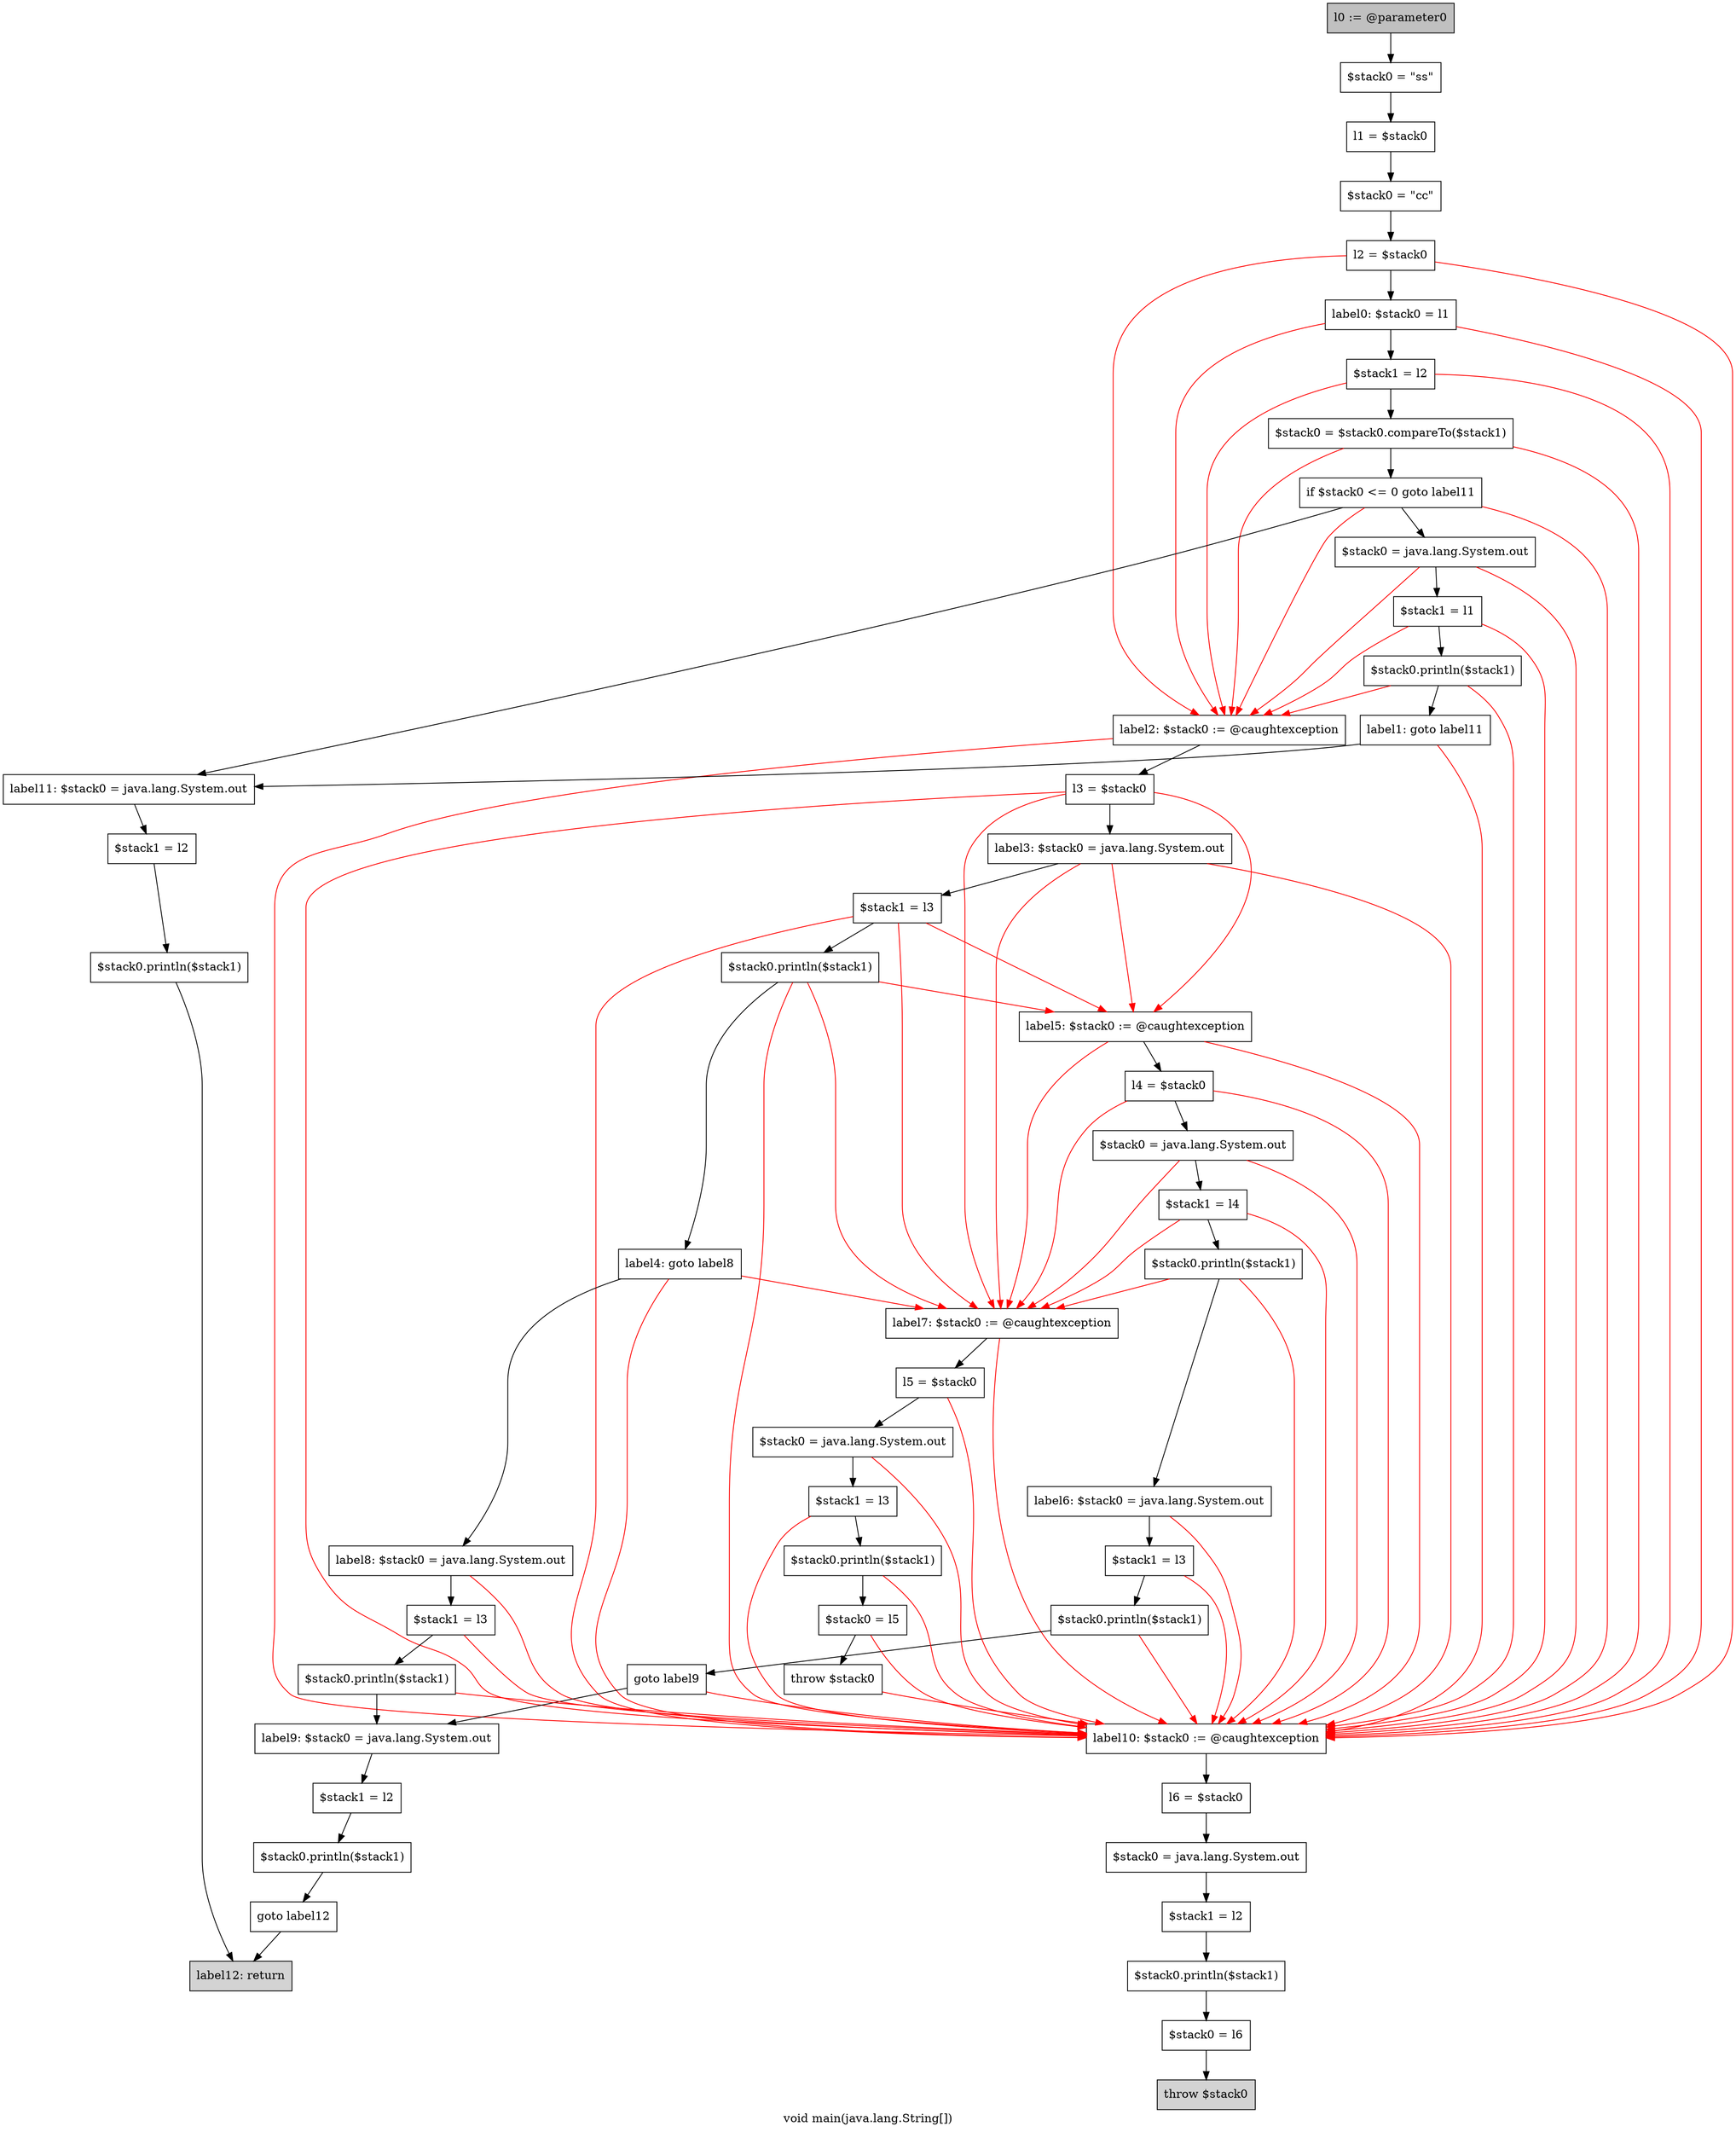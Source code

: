 digraph "void main(java.lang.String[])" {
    label="void main(java.lang.String[])";
    node [shape=box];
    "0" [style=filled,fillcolor=gray,label="l0 := @parameter0",];
    "1" [label="$stack0 = \"ss\"",];
    "0"->"1" [color=black,];
    "2" [label="l1 = $stack0",];
    "1"->"2" [color=black,];
    "3" [label="$stack0 = \"cc\"",];
    "2"->"3" [color=black,];
    "4" [label="l2 = $stack0",];
    "3"->"4" [color=black,];
    "5" [label="label0: $stack0 = l1",];
    "4"->"5" [color=black,];
    "13" [label="label2: $stack0 := @caughtexception",];
    "4"->"13" [color=red,];
    "42" [label="label10: $stack0 := @caughtexception",];
    "4"->"42" [color=red,];
    "6" [label="$stack1 = l2",];
    "5"->"6" [color=black,];
    "5"->"13" [color=red,];
    "5"->"42" [color=red,];
    "7" [label="$stack0 = $stack0.compareTo($stack1)",];
    "6"->"7" [color=black,];
    "6"->"13" [color=red,];
    "6"->"42" [color=red,];
    "8" [label="if $stack0 <= 0 goto label11",];
    "7"->"8" [color=black,];
    "7"->"13" [color=red,];
    "7"->"42" [color=red,];
    "9" [label="$stack0 = java.lang.System.out",];
    "8"->"9" [color=black,];
    "49" [label="label11: $stack0 = java.lang.System.out",];
    "8"->"49" [color=black,];
    "8"->"13" [color=red,];
    "8"->"42" [color=red,];
    "10" [label="$stack1 = l1",];
    "9"->"10" [color=black,];
    "9"->"13" [color=red,];
    "9"->"42" [color=red,];
    "11" [label="$stack0.println($stack1)",];
    "10"->"11" [color=black,];
    "10"->"13" [color=red,];
    "10"->"42" [color=red,];
    "12" [label="label1: goto label11",];
    "11"->"12" [color=black,];
    "11"->"13" [color=red,];
    "11"->"42" [color=red,];
    "12"->"49" [color=black,];
    "12"->"42" [color=red,];
    "14" [label="l3 = $stack0",];
    "13"->"14" [color=black,];
    "13"->"42" [color=red,];
    "15" [label="label3: $stack0 = java.lang.System.out",];
    "14"->"15" [color=black,];
    "19" [label="label5: $stack0 := @caughtexception",];
    "14"->"19" [color=red,];
    "28" [label="label7: $stack0 := @caughtexception",];
    "14"->"28" [color=red,];
    "14"->"42" [color=red,];
    "16" [label="$stack1 = l3",];
    "15"->"16" [color=black,];
    "15"->"19" [color=red,];
    "15"->"28" [color=red,];
    "15"->"42" [color=red,];
    "17" [label="$stack0.println($stack1)",];
    "16"->"17" [color=black,];
    "16"->"19" [color=red,];
    "16"->"28" [color=red,];
    "16"->"42" [color=red,];
    "18" [label="label4: goto label8",];
    "17"->"18" [color=black,];
    "17"->"19" [color=red,];
    "17"->"28" [color=red,];
    "17"->"42" [color=red,];
    "35" [label="label8: $stack0 = java.lang.System.out",];
    "18"->"35" [color=black,];
    "18"->"28" [color=red,];
    "18"->"42" [color=red,];
    "20" [label="l4 = $stack0",];
    "19"->"20" [color=black,];
    "19"->"28" [color=red,];
    "19"->"42" [color=red,];
    "21" [label="$stack0 = java.lang.System.out",];
    "20"->"21" [color=black,];
    "20"->"28" [color=red,];
    "20"->"42" [color=red,];
    "22" [label="$stack1 = l4",];
    "21"->"22" [color=black,];
    "21"->"28" [color=red,];
    "21"->"42" [color=red,];
    "23" [label="$stack0.println($stack1)",];
    "22"->"23" [color=black,];
    "22"->"28" [color=red,];
    "22"->"42" [color=red,];
    "24" [label="label6: $stack0 = java.lang.System.out",];
    "23"->"24" [color=black,];
    "23"->"28" [color=red,];
    "23"->"42" [color=red,];
    "25" [label="$stack1 = l3",];
    "24"->"25" [color=black,];
    "24"->"42" [color=red,];
    "26" [label="$stack0.println($stack1)",];
    "25"->"26" [color=black,];
    "25"->"42" [color=red,];
    "27" [label="goto label9",];
    "26"->"27" [color=black,];
    "26"->"42" [color=red,];
    "38" [label="label9: $stack0 = java.lang.System.out",];
    "27"->"38" [color=black,];
    "27"->"42" [color=red,];
    "29" [label="l5 = $stack0",];
    "28"->"29" [color=black,];
    "28"->"42" [color=red,];
    "30" [label="$stack0 = java.lang.System.out",];
    "29"->"30" [color=black,];
    "29"->"42" [color=red,];
    "31" [label="$stack1 = l3",];
    "30"->"31" [color=black,];
    "30"->"42" [color=red,];
    "32" [label="$stack0.println($stack1)",];
    "31"->"32" [color=black,];
    "31"->"42" [color=red,];
    "33" [label="$stack0 = l5",];
    "32"->"33" [color=black,];
    "32"->"42" [color=red,];
    "34" [label="throw $stack0",];
    "33"->"34" [color=black,];
    "33"->"42" [color=red,];
    "34"->"42" [color=red,];
    "36" [label="$stack1 = l3",];
    "35"->"36" [color=black,];
    "35"->"42" [color=red,];
    "37" [label="$stack0.println($stack1)",];
    "36"->"37" [color=black,];
    "36"->"42" [color=red,];
    "37"->"38" [color=black,];
    "37"->"42" [color=red,];
    "39" [label="$stack1 = l2",];
    "38"->"39" [color=black,];
    "40" [label="$stack0.println($stack1)",];
    "39"->"40" [color=black,];
    "41" [label="goto label12",];
    "40"->"41" [color=black,];
    "52" [style=filled,fillcolor=lightgray,label="label12: return",];
    "41"->"52" [color=black,];
    "43" [label="l6 = $stack0",];
    "42"->"43" [color=black,];
    "44" [label="$stack0 = java.lang.System.out",];
    "43"->"44" [color=black,];
    "45" [label="$stack1 = l2",];
    "44"->"45" [color=black,];
    "46" [label="$stack0.println($stack1)",];
    "45"->"46" [color=black,];
    "47" [label="$stack0 = l6",];
    "46"->"47" [color=black,];
    "48" [style=filled,fillcolor=lightgray,label="throw $stack0",];
    "47"->"48" [color=black,];
    "50" [label="$stack1 = l2",];
    "49"->"50" [color=black,];
    "51" [label="$stack0.println($stack1)",];
    "50"->"51" [color=black,];
    "51"->"52" [color=black,];
}
